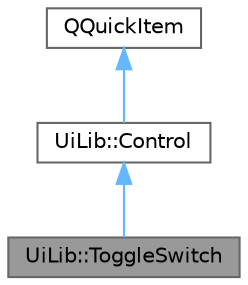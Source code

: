 digraph "UiLib::ToggleSwitch"
{
 // LATEX_PDF_SIZE
  bgcolor="transparent";
  edge [fontname=Helvetica,fontsize=10,labelfontname=Helvetica,labelfontsize=10];
  node [fontname=Helvetica,fontsize=10,shape=box,height=0.2,width=0.4];
  Node1 [id="Node000001",label="UiLib::ToggleSwitch",height=0.2,width=0.4,color="gray40", fillcolor="grey60", style="filled", fontcolor="black",tooltip="The ToggleSwitch class."];
  Node2 -> Node1 [id="edge1_Node000001_Node000002",dir="back",color="steelblue1",style="solid",tooltip=" "];
  Node2 [id="Node000002",label="UiLib::Control",height=0.2,width=0.4,color="gray40", fillcolor="white", style="filled",URL="$class_ui_lib_1_1_control.html",tooltip="The Control class."];
  Node3 -> Node2 [id="edge2_Node000002_Node000003",dir="back",color="steelblue1",style="solid",tooltip=" "];
  Node3 [id="Node000003",label="QQuickItem",height=0.2,width=0.4,color="gray40", fillcolor="white", style="filled",tooltip=" "];
}
